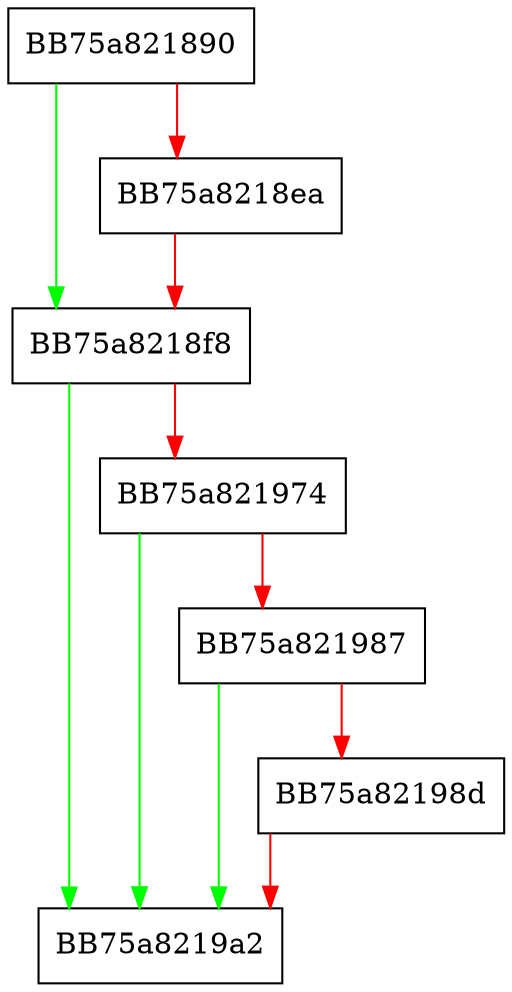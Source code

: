 digraph DetectionItem {
  node [shape="box"];
  graph [splines=ortho];
  BB75a821890 -> BB75a8218f8 [color="green"];
  BB75a821890 -> BB75a8218ea [color="red"];
  BB75a8218ea -> BB75a8218f8 [color="red"];
  BB75a8218f8 -> BB75a8219a2 [color="green"];
  BB75a8218f8 -> BB75a821974 [color="red"];
  BB75a821974 -> BB75a8219a2 [color="green"];
  BB75a821974 -> BB75a821987 [color="red"];
  BB75a821987 -> BB75a8219a2 [color="green"];
  BB75a821987 -> BB75a82198d [color="red"];
  BB75a82198d -> BB75a8219a2 [color="red"];
}